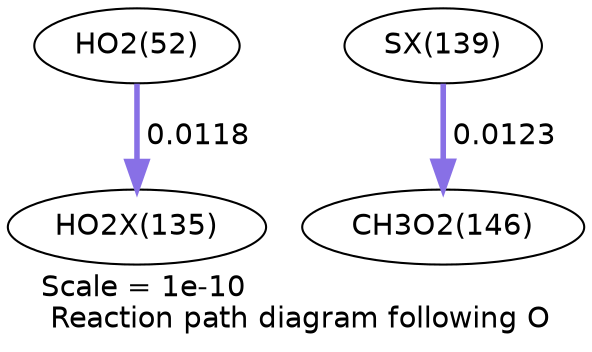 digraph reaction_paths {
center=1;
s21 -> s56[fontname="Helvetica", penwidth=2.65, arrowsize=1.33, color="0.7, 0.512, 0.9"
, label=" 0.0118"];
s57 -> s29[fontname="Helvetica", penwidth=2.68, arrowsize=1.34, color="0.7, 0.512, 0.9"
, label=" 0.0123"];
s21 [ fontname="Helvetica", label="HO2(52)"];
s29 [ fontname="Helvetica", label="CH3O2(146)"];
s56 [ fontname="Helvetica", label="HO2X(135)"];
s57 [ fontname="Helvetica", label="SX(139)"];
 label = "Scale = 1e-10\l Reaction path diagram following O";
 fontname = "Helvetica";
}
